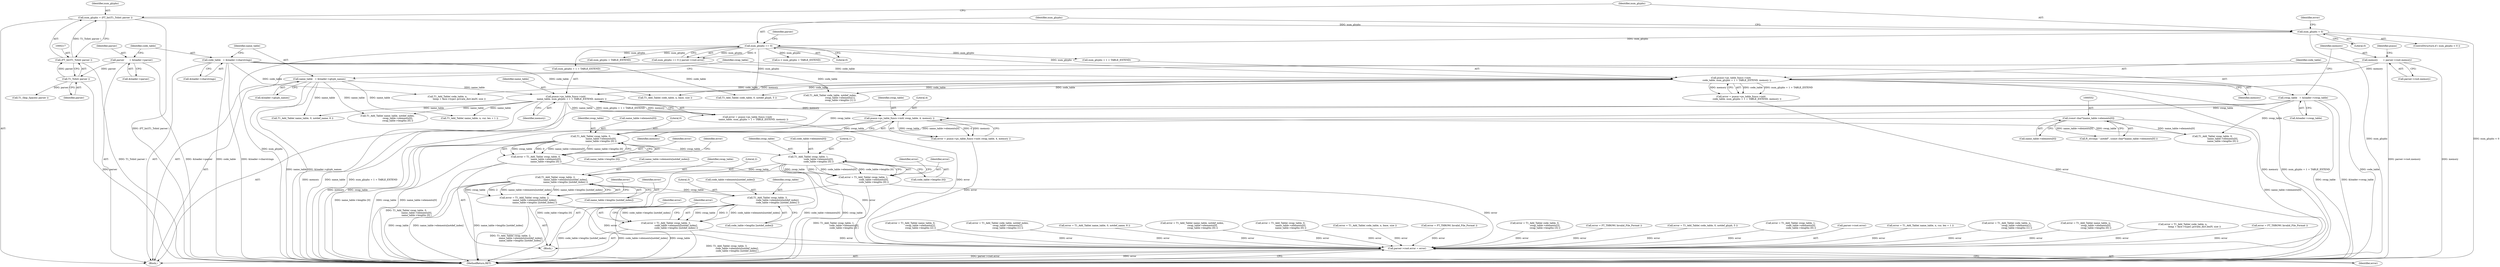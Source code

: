 digraph "0_savannah_dd89710f0f643eb0f99a3830e0712d26c7642acd@array" {
"1000561" [label="(Call,T1_Add_Table( swap_table, 0,\n                            name_table->elements[0],\n                            name_table->lengths [0] ))"];
"1000275" [label="(Call,psaux->ps_table_funcs->init( swap_table, 4, memory ))"];
"1000172" [label="(Call,swap_table   = &loader->swap_table)"];
"1000262" [label="(Call,psaux->ps_table_funcs->init(\n                name_table, num_glyphs + 1 + TABLE_EXTEND, memory ))"];
"1000165" [label="(Call,name_table   = &loader->glyph_names)"];
"1000232" [label="(Call,num_glyphs == 0)"];
"1000221" [label="(Call,num_glyphs < 0)"];
"1000214" [label="(Call,num_glyphs = (FT_Int)T1_ToInt( parser ))"];
"1000216" [label="(Call,(FT_Int)T1_ToInt( parser ))"];
"1000218" [label="(Call,T1_ToInt( parser ))"];
"1000151" [label="(Call,parser       = &loader->parser)"];
"1000249" [label="(Call,psaux->ps_table_funcs->init(\n                code_table, num_glyphs + 1 + TABLE_EXTEND, memory ))"];
"1000158" [label="(Call,code_table   = &loader->charstrings)"];
"1000179" [label="(Call,memory       = parser->root.memory)"];
"1000551" [label="(Call,(const char*)name_table->elements[0])"];
"1000559" [label="(Call,error = T1_Add_Table( swap_table, 0,\n                            name_table->elements[0],\n                            name_table->lengths [0] ))"];
"1000816" [label="(Call,parser->root.error = error)"];
"1000579" [label="(Call,T1_Add_Table( swap_table, 1,\n                            code_table->elements[0],\n                            code_table->lengths [0] ))"];
"1000577" [label="(Call,error = T1_Add_Table( swap_table, 1,\n                            code_table->elements[0],\n                            code_table->lengths [0] ))"];
"1000597" [label="(Call,T1_Add_Table( swap_table, 2,\n                            name_table->elements[notdef_index],\n                            name_table->lengths [notdef_index] ))"];
"1000595" [label="(Call,error = T1_Add_Table( swap_table, 2,\n                            name_table->elements[notdef_index],\n                            name_table->lengths [notdef_index] ))"];
"1000615" [label="(Call,T1_Add_Table( swap_table, 3,\n                            code_table->elements[notdef_index],\n                            code_table->lengths [notdef_index] ))"];
"1000613" [label="(Call,error = T1_Add_Table( swap_table, 3,\n                            code_table->elements[notdef_index],\n                            code_table->lengths [notdef_index] ))"];
"1000251" [label="(Call,num_glyphs + 1 + TABLE_EXTEND)"];
"1000412" [label="(Call,T1_Add_Table( name_table, n, cur, len + 1 ))"];
"1000765" [label="(Call,T1_Add_Table( code_table, 0, notdef_glyph, 5 ))"];
"1000685" [label="(Call,error = T1_Add_Table( code_table, 0,\n                            swap_table->elements[3],\n                            swap_table->lengths [3] ))"];
"1000172" [label="(Call,swap_table   = &loader->swap_table)"];
"1000484" [label="(Call,error = FT_THROW( Invalid_File_Format ))"];
"1000181" [label="(Call,parser->root.memory)"];
"1000468" [label="(Call,num_glyphs + TABLE_EXTEND)"];
"1000260" [label="(Call,error = psaux->ps_table_funcs->init(\n                name_table, num_glyphs + 1 + TABLE_EXTEND, memory ))"];
"1000249" [label="(Call,psaux->ps_table_funcs->init(\n                code_table, num_glyphs + 1 + TABLE_EXTEND, memory ))"];
"1000189" [label="(Identifier,psaux)"];
"1000174" [label="(Call,&loader->swap_table)"];
"1000611" [label="(Identifier,error)"];
"1000220" [label="(ControlStructure,if ( num_glyphs < 0 ))"];
"1000151" [label="(Call,parser       = &loader->parser)"];
"1000763" [label="(Call,error = T1_Add_Table( code_table, 0, notdef_glyph, 5 ))"];
"1000269" [label="(Identifier,memory)"];
"1000580" [label="(Identifier,swap_table)"];
"1000263" [label="(Identifier,name_table)"];
"1000250" [label="(Identifier,code_table)"];
"1000755" [label="(Call,T1_Add_Table( name_table, 0, notdef_name, 8 ))"];
"1000735" [label="(Call,error = T1_Add_Table( swap_table, 1,\n                            code_table->elements[0],\n                            code_table->lengths [0] ))"];
"1000221" [label="(Call,num_glyphs < 0)"];
"1000817" [label="(Call,parser->root.error)"];
"1000410" [label="(Call,error = T1_Add_Table( name_table, n, cur, len + 1 ))"];
"1000226" [label="(Identifier,error)"];
"1000791" [label="(Call,error = T1_Add_Table( code_table, n,\n                            swap_table->elements[1],\n                            swap_table->lengths [1] ))"];
"1000773" [label="(Call,error = T1_Add_Table( name_table, n,\n                            swap_table->elements[0],\n                            swap_table->lengths [0] ))"];
"1000598" [label="(Identifier,swap_table)"];
"1000569" [label="(Call,name_table->lengths [0])"];
"1000561" [label="(Call,T1_Add_Table( swap_table, 0,\n                            name_table->elements[0],\n                            name_table->lengths [0] ))"];
"1000816" [label="(Call,parser->root.error = error)"];
"1000276" [label="(Identifier,swap_table)"];
"1000599" [label="(Literal,2)"];
"1000231" [label="(Call,num_glyphs == 0 || parser->root.error)"];
"1000223" [label="(Literal,0)"];
"1000553" [label="(Call,name_table->elements[0])"];
"1000215" [label="(Identifier,num_glyphs)"];
"1000605" [label="(Call,name_table->lengths [notdef_index])"];
"1000560" [label="(Identifier,error)"];
"1000562" [label="(Identifier,swap_table)"];
"1000616" [label="(Identifier,swap_table)"];
"1000511" [label="(Call,error = T1_Add_Table( code_table, n,\n                                temp + face->type1.private_dict.lenIV, size ))"];
"1000153" [label="(Call,&loader->parser)"];
"1000582" [label="(Call,code_table->elements[0])"];
"1000149" [label="(Block,)"];
"1000823" [label="(MethodReturn,RET)"];
"1000633" [label="(Call,T1_Add_Table( name_table, notdef_index,\n                            swap_table->elements[0],\n                            swap_table->lengths [0] ))"];
"1000593" [label="(Identifier,error)"];
"1000160" [label="(Call,&loader->charstrings)"];
"1000822" [label="(Identifier,error)"];
"1000222" [label="(Identifier,num_glyphs)"];
"1000559" [label="(Call,error = T1_Add_Table( swap_table, 0,\n                            name_table->elements[0],\n                            name_table->lengths [0] ))"];
"1000247" [label="(Call,error = psaux->ps_table_funcs->init(\n                code_table, num_glyphs + 1 + TABLE_EXTEND, memory ))"];
"1000158" [label="(Call,code_table   = &loader->charstrings)"];
"1000166" [label="(Identifier,name_table)"];
"1000379" [label="(Call,error = FT_THROW( Invalid_File_Format ))"];
"1000219" [label="(Identifier,parser)"];
"1000264" [label="(Call,num_glyphs + 1 + TABLE_EXTEND)"];
"1000564" [label="(Call,name_table->elements[0])"];
"1000531" [label="(Call,T1_Add_Table( code_table, n, base, size ))"];
"1000579" [label="(Call,T1_Add_Table( swap_table, 1,\n                            code_table->elements[0],\n                            code_table->lengths [0] ))"];
"1000466" [label="(Call,n < num_glyphs + TABLE_EXTEND)"];
"1000159" [label="(Identifier,code_table)"];
"1000167" [label="(Call,&loader->glyph_names)"];
"1000667" [label="(Call,error = T1_Add_Table( name_table, 0,\n                            swap_table->elements[2],\n                            swap_table->lengths [2] ))"];
"1000578" [label="(Identifier,error)"];
"1000237" [label="(Identifier,parser)"];
"1000623" [label="(Call,code_table->lengths [notdef_index])"];
"1000649" [label="(Call,error = T1_Add_Table( code_table, notdef_index,\n                            swap_table->elements[1],\n                            swap_table->lengths [1] ))"];
"1000615" [label="(Call,T1_Add_Table( swap_table, 3,\n                            code_table->elements[notdef_index],\n                            code_table->lengths [notdef_index] ))"];
"1000753" [label="(Call,error = T1_Add_Table( name_table, 0, notdef_name, 8 ))"];
"1000631" [label="(Call,error = T1_Add_Table( name_table, notdef_index,\n                            swap_table->elements[0],\n                            swap_table->lengths [0] ))"];
"1000278" [label="(Identifier,memory)"];
"1000719" [label="(Call,T1_Add_Table( swap_table, 0,\n                            name_table->elements[0],\n                            name_table->lengths [0] ))"];
"1000152" [label="(Identifier,parser)"];
"1000256" [label="(Identifier,memory)"];
"1000651" [label="(Call,T1_Add_Table( code_table, notdef_index,\n                            swap_table->elements[1],\n                            swap_table->lengths [1] ))"];
"1000289" [label="(Call,T1_Skip_Spaces( parser ))"];
"1000614" [label="(Identifier,error)"];
"1000587" [label="(Call,code_table->lengths [0])"];
"1000717" [label="(Call,error = T1_Add_Table( swap_table, 0,\n                            name_table->elements[0],\n                            name_table->lengths [0] ))"];
"1000513" [label="(Call,T1_Add_Table( code_table, n,\n                                temp + face->type1.private_dict.lenIV, size ))"];
"1000234" [label="(Literal,0)"];
"1000581" [label="(Literal,1)"];
"1000575" [label="(Identifier,error)"];
"1000232" [label="(Call,num_glyphs == 0)"];
"1000529" [label="(Call,error = T1_Add_Table( code_table, n, base, size ))"];
"1000262" [label="(Call,psaux->ps_table_funcs->init(\n                name_table, num_glyphs + 1 + TABLE_EXTEND, memory ))"];
"1000218" [label="(Call,T1_ToInt( parser ))"];
"1000558" [label="(Block,)"];
"1000233" [label="(Identifier,num_glyphs)"];
"1000563" [label="(Literal,0)"];
"1000273" [label="(Call,error = psaux->ps_table_funcs->init( swap_table, 4, memory ))"];
"1000617" [label="(Literal,3)"];
"1000216" [label="(Call,(FT_Int)T1_ToInt( parser ))"];
"1000549" [label="(Call,ft_strcmp( \".notdef\", (const char*)name_table->elements[0] ))"];
"1000597" [label="(Call,T1_Add_Table( swap_table, 2,\n                            name_table->elements[notdef_index],\n                            name_table->lengths [notdef_index] ))"];
"1000179" [label="(Call,memory       = parser->root.memory)"];
"1000551" [label="(Call,(const char*)name_table->elements[0])"];
"1000595" [label="(Call,error = T1_Add_Table( swap_table, 2,\n                            name_table->elements[notdef_index],\n                            name_table->lengths [notdef_index] ))"];
"1000275" [label="(Call,psaux->ps_table_funcs->init( swap_table, 4, memory ))"];
"1000618" [label="(Call,code_table->elements[notdef_index])"];
"1000173" [label="(Identifier,swap_table)"];
"1000165" [label="(Call,name_table   = &loader->glyph_names)"];
"1000596" [label="(Identifier,error)"];
"1000277" [label="(Literal,4)"];
"1000225" [label="(Call,error = FT_THROW( Invalid_File_Format ))"];
"1000600" [label="(Call,name_table->elements[notdef_index])"];
"1000629" [label="(Identifier,error)"];
"1000214" [label="(Call,num_glyphs = (FT_Int)T1_ToInt( parser ))"];
"1000613" [label="(Call,error = T1_Add_Table( swap_table, 3,\n                            code_table->elements[notdef_index],\n                            code_table->lengths [notdef_index] ))"];
"1000180" [label="(Identifier,memory)"];
"1000577" [label="(Call,error = T1_Add_Table( swap_table, 1,\n                            code_table->elements[0],\n                            code_table->lengths [0] ))"];
"1000561" -> "1000559"  [label="AST: "];
"1000561" -> "1000569"  [label="CFG: "];
"1000562" -> "1000561"  [label="AST: "];
"1000563" -> "1000561"  [label="AST: "];
"1000564" -> "1000561"  [label="AST: "];
"1000569" -> "1000561"  [label="AST: "];
"1000559" -> "1000561"  [label="CFG: "];
"1000561" -> "1000823"  [label="DDG: name_table->lengths [0]"];
"1000561" -> "1000823"  [label="DDG: swap_table"];
"1000561" -> "1000823"  [label="DDG: name_table->elements[0]"];
"1000561" -> "1000559"  [label="DDG: swap_table"];
"1000561" -> "1000559"  [label="DDG: 0"];
"1000561" -> "1000559"  [label="DDG: name_table->elements[0]"];
"1000561" -> "1000559"  [label="DDG: name_table->lengths [0]"];
"1000275" -> "1000561"  [label="DDG: swap_table"];
"1000172" -> "1000561"  [label="DDG: swap_table"];
"1000551" -> "1000561"  [label="DDG: name_table->elements[0]"];
"1000561" -> "1000579"  [label="DDG: swap_table"];
"1000275" -> "1000273"  [label="AST: "];
"1000275" -> "1000278"  [label="CFG: "];
"1000276" -> "1000275"  [label="AST: "];
"1000277" -> "1000275"  [label="AST: "];
"1000278" -> "1000275"  [label="AST: "];
"1000273" -> "1000275"  [label="CFG: "];
"1000275" -> "1000823"  [label="DDG: memory"];
"1000275" -> "1000823"  [label="DDG: swap_table"];
"1000275" -> "1000273"  [label="DDG: swap_table"];
"1000275" -> "1000273"  [label="DDG: 4"];
"1000275" -> "1000273"  [label="DDG: memory"];
"1000172" -> "1000275"  [label="DDG: swap_table"];
"1000262" -> "1000275"  [label="DDG: memory"];
"1000275" -> "1000719"  [label="DDG: swap_table"];
"1000172" -> "1000149"  [label="AST: "];
"1000172" -> "1000174"  [label="CFG: "];
"1000173" -> "1000172"  [label="AST: "];
"1000174" -> "1000172"  [label="AST: "];
"1000180" -> "1000172"  [label="CFG: "];
"1000172" -> "1000823"  [label="DDG: swap_table"];
"1000172" -> "1000823"  [label="DDG: &loader->swap_table"];
"1000172" -> "1000719"  [label="DDG: swap_table"];
"1000262" -> "1000260"  [label="AST: "];
"1000262" -> "1000269"  [label="CFG: "];
"1000263" -> "1000262"  [label="AST: "];
"1000264" -> "1000262"  [label="AST: "];
"1000269" -> "1000262"  [label="AST: "];
"1000260" -> "1000262"  [label="CFG: "];
"1000262" -> "1000823"  [label="DDG: memory"];
"1000262" -> "1000823"  [label="DDG: name_table"];
"1000262" -> "1000823"  [label="DDG: num_glyphs + 1 + TABLE_EXTEND"];
"1000262" -> "1000260"  [label="DDG: name_table"];
"1000262" -> "1000260"  [label="DDG: num_glyphs + 1 + TABLE_EXTEND"];
"1000262" -> "1000260"  [label="DDG: memory"];
"1000165" -> "1000262"  [label="DDG: name_table"];
"1000232" -> "1000262"  [label="DDG: num_glyphs"];
"1000249" -> "1000262"  [label="DDG: memory"];
"1000262" -> "1000412"  [label="DDG: name_table"];
"1000262" -> "1000633"  [label="DDG: name_table"];
"1000262" -> "1000755"  [label="DDG: name_table"];
"1000165" -> "1000149"  [label="AST: "];
"1000165" -> "1000167"  [label="CFG: "];
"1000166" -> "1000165"  [label="AST: "];
"1000167" -> "1000165"  [label="AST: "];
"1000173" -> "1000165"  [label="CFG: "];
"1000165" -> "1000823"  [label="DDG: name_table"];
"1000165" -> "1000823"  [label="DDG: &loader->glyph_names"];
"1000165" -> "1000412"  [label="DDG: name_table"];
"1000165" -> "1000633"  [label="DDG: name_table"];
"1000165" -> "1000755"  [label="DDG: name_table"];
"1000232" -> "1000231"  [label="AST: "];
"1000232" -> "1000234"  [label="CFG: "];
"1000233" -> "1000232"  [label="AST: "];
"1000234" -> "1000232"  [label="AST: "];
"1000237" -> "1000232"  [label="CFG: "];
"1000231" -> "1000232"  [label="CFG: "];
"1000232" -> "1000823"  [label="DDG: num_glyphs"];
"1000232" -> "1000231"  [label="DDG: num_glyphs"];
"1000232" -> "1000231"  [label="DDG: 0"];
"1000221" -> "1000232"  [label="DDG: num_glyphs"];
"1000232" -> "1000249"  [label="DDG: num_glyphs"];
"1000232" -> "1000251"  [label="DDG: num_glyphs"];
"1000232" -> "1000264"  [label="DDG: num_glyphs"];
"1000232" -> "1000466"  [label="DDG: num_glyphs"];
"1000232" -> "1000468"  [label="DDG: num_glyphs"];
"1000221" -> "1000220"  [label="AST: "];
"1000221" -> "1000223"  [label="CFG: "];
"1000222" -> "1000221"  [label="AST: "];
"1000223" -> "1000221"  [label="AST: "];
"1000226" -> "1000221"  [label="CFG: "];
"1000233" -> "1000221"  [label="CFG: "];
"1000221" -> "1000823"  [label="DDG: num_glyphs < 0"];
"1000221" -> "1000823"  [label="DDG: num_glyphs"];
"1000214" -> "1000221"  [label="DDG: num_glyphs"];
"1000214" -> "1000149"  [label="AST: "];
"1000214" -> "1000216"  [label="CFG: "];
"1000215" -> "1000214"  [label="AST: "];
"1000216" -> "1000214"  [label="AST: "];
"1000222" -> "1000214"  [label="CFG: "];
"1000214" -> "1000823"  [label="DDG: (FT_Int)T1_ToInt( parser )"];
"1000216" -> "1000214"  [label="DDG: T1_ToInt( parser )"];
"1000216" -> "1000218"  [label="CFG: "];
"1000217" -> "1000216"  [label="AST: "];
"1000218" -> "1000216"  [label="AST: "];
"1000216" -> "1000823"  [label="DDG: T1_ToInt( parser )"];
"1000218" -> "1000216"  [label="DDG: parser"];
"1000218" -> "1000219"  [label="CFG: "];
"1000219" -> "1000218"  [label="AST: "];
"1000218" -> "1000823"  [label="DDG: parser"];
"1000151" -> "1000218"  [label="DDG: parser"];
"1000218" -> "1000289"  [label="DDG: parser"];
"1000151" -> "1000149"  [label="AST: "];
"1000151" -> "1000153"  [label="CFG: "];
"1000152" -> "1000151"  [label="AST: "];
"1000153" -> "1000151"  [label="AST: "];
"1000159" -> "1000151"  [label="CFG: "];
"1000151" -> "1000823"  [label="DDG: &loader->parser"];
"1000249" -> "1000247"  [label="AST: "];
"1000249" -> "1000256"  [label="CFG: "];
"1000250" -> "1000249"  [label="AST: "];
"1000251" -> "1000249"  [label="AST: "];
"1000256" -> "1000249"  [label="AST: "];
"1000247" -> "1000249"  [label="CFG: "];
"1000249" -> "1000823"  [label="DDG: memory"];
"1000249" -> "1000823"  [label="DDG: num_glyphs + 1 + TABLE_EXTEND"];
"1000249" -> "1000823"  [label="DDG: code_table"];
"1000249" -> "1000247"  [label="DDG: code_table"];
"1000249" -> "1000247"  [label="DDG: num_glyphs + 1 + TABLE_EXTEND"];
"1000249" -> "1000247"  [label="DDG: memory"];
"1000158" -> "1000249"  [label="DDG: code_table"];
"1000179" -> "1000249"  [label="DDG: memory"];
"1000249" -> "1000513"  [label="DDG: code_table"];
"1000249" -> "1000531"  [label="DDG: code_table"];
"1000249" -> "1000651"  [label="DDG: code_table"];
"1000249" -> "1000765"  [label="DDG: code_table"];
"1000158" -> "1000149"  [label="AST: "];
"1000158" -> "1000160"  [label="CFG: "];
"1000159" -> "1000158"  [label="AST: "];
"1000160" -> "1000158"  [label="AST: "];
"1000166" -> "1000158"  [label="CFG: "];
"1000158" -> "1000823"  [label="DDG: code_table"];
"1000158" -> "1000823"  [label="DDG: &loader->charstrings"];
"1000158" -> "1000513"  [label="DDG: code_table"];
"1000158" -> "1000531"  [label="DDG: code_table"];
"1000158" -> "1000651"  [label="DDG: code_table"];
"1000158" -> "1000765"  [label="DDG: code_table"];
"1000179" -> "1000149"  [label="AST: "];
"1000179" -> "1000181"  [label="CFG: "];
"1000180" -> "1000179"  [label="AST: "];
"1000181" -> "1000179"  [label="AST: "];
"1000189" -> "1000179"  [label="CFG: "];
"1000179" -> "1000823"  [label="DDG: parser->root.memory"];
"1000179" -> "1000823"  [label="DDG: memory"];
"1000551" -> "1000549"  [label="AST: "];
"1000551" -> "1000553"  [label="CFG: "];
"1000552" -> "1000551"  [label="AST: "];
"1000553" -> "1000551"  [label="AST: "];
"1000549" -> "1000551"  [label="CFG: "];
"1000551" -> "1000823"  [label="DDG: name_table->elements[0]"];
"1000551" -> "1000549"  [label="DDG: name_table->elements[0]"];
"1000551" -> "1000719"  [label="DDG: name_table->elements[0]"];
"1000559" -> "1000558"  [label="AST: "];
"1000560" -> "1000559"  [label="AST: "];
"1000575" -> "1000559"  [label="CFG: "];
"1000559" -> "1000823"  [label="DDG: T1_Add_Table( swap_table, 0,\n                            name_table->elements[0],\n                            name_table->lengths [0] )"];
"1000559" -> "1000816"  [label="DDG: error"];
"1000816" -> "1000149"  [label="AST: "];
"1000816" -> "1000822"  [label="CFG: "];
"1000817" -> "1000816"  [label="AST: "];
"1000822" -> "1000816"  [label="AST: "];
"1000823" -> "1000816"  [label="CFG: "];
"1000816" -> "1000823"  [label="DDG: parser->root.error"];
"1000816" -> "1000823"  [label="DDG: error"];
"1000667" -> "1000816"  [label="DDG: error"];
"1000225" -> "1000816"  [label="DDG: error"];
"1000273" -> "1000816"  [label="DDG: error"];
"1000685" -> "1000816"  [label="DDG: error"];
"1000773" -> "1000816"  [label="DDG: error"];
"1000717" -> "1000816"  [label="DDG: error"];
"1000260" -> "1000816"  [label="DDG: error"];
"1000735" -> "1000816"  [label="DDG: error"];
"1000484" -> "1000816"  [label="DDG: error"];
"1000613" -> "1000816"  [label="DDG: error"];
"1000247" -> "1000816"  [label="DDG: error"];
"1000791" -> "1000816"  [label="DDG: error"];
"1000753" -> "1000816"  [label="DDG: error"];
"1000649" -> "1000816"  [label="DDG: error"];
"1000410" -> "1000816"  [label="DDG: error"];
"1000631" -> "1000816"  [label="DDG: error"];
"1000379" -> "1000816"  [label="DDG: error"];
"1000595" -> "1000816"  [label="DDG: error"];
"1000577" -> "1000816"  [label="DDG: error"];
"1000529" -> "1000816"  [label="DDG: error"];
"1000763" -> "1000816"  [label="DDG: error"];
"1000511" -> "1000816"  [label="DDG: error"];
"1000579" -> "1000577"  [label="AST: "];
"1000579" -> "1000587"  [label="CFG: "];
"1000580" -> "1000579"  [label="AST: "];
"1000581" -> "1000579"  [label="AST: "];
"1000582" -> "1000579"  [label="AST: "];
"1000587" -> "1000579"  [label="AST: "];
"1000577" -> "1000579"  [label="CFG: "];
"1000579" -> "1000823"  [label="DDG: swap_table"];
"1000579" -> "1000823"  [label="DDG: code_table->lengths [0]"];
"1000579" -> "1000823"  [label="DDG: code_table->elements[0]"];
"1000579" -> "1000577"  [label="DDG: swap_table"];
"1000579" -> "1000577"  [label="DDG: 1"];
"1000579" -> "1000577"  [label="DDG: code_table->elements[0]"];
"1000579" -> "1000577"  [label="DDG: code_table->lengths [0]"];
"1000579" -> "1000597"  [label="DDG: swap_table"];
"1000577" -> "1000558"  [label="AST: "];
"1000578" -> "1000577"  [label="AST: "];
"1000593" -> "1000577"  [label="CFG: "];
"1000577" -> "1000823"  [label="DDG: T1_Add_Table( swap_table, 1,\n                            code_table->elements[0],\n                            code_table->lengths [0] )"];
"1000597" -> "1000595"  [label="AST: "];
"1000597" -> "1000605"  [label="CFG: "];
"1000598" -> "1000597"  [label="AST: "];
"1000599" -> "1000597"  [label="AST: "];
"1000600" -> "1000597"  [label="AST: "];
"1000605" -> "1000597"  [label="AST: "];
"1000595" -> "1000597"  [label="CFG: "];
"1000597" -> "1000823"  [label="DDG: swap_table"];
"1000597" -> "1000823"  [label="DDG: name_table->elements[notdef_index]"];
"1000597" -> "1000823"  [label="DDG: name_table->lengths [notdef_index]"];
"1000597" -> "1000595"  [label="DDG: swap_table"];
"1000597" -> "1000595"  [label="DDG: 2"];
"1000597" -> "1000595"  [label="DDG: name_table->elements[notdef_index]"];
"1000597" -> "1000595"  [label="DDG: name_table->lengths [notdef_index]"];
"1000597" -> "1000615"  [label="DDG: swap_table"];
"1000595" -> "1000558"  [label="AST: "];
"1000596" -> "1000595"  [label="AST: "];
"1000611" -> "1000595"  [label="CFG: "];
"1000595" -> "1000823"  [label="DDG: T1_Add_Table( swap_table, 2,\n                            name_table->elements[notdef_index],\n                            name_table->lengths [notdef_index] )"];
"1000615" -> "1000613"  [label="AST: "];
"1000615" -> "1000623"  [label="CFG: "];
"1000616" -> "1000615"  [label="AST: "];
"1000617" -> "1000615"  [label="AST: "];
"1000618" -> "1000615"  [label="AST: "];
"1000623" -> "1000615"  [label="AST: "];
"1000613" -> "1000615"  [label="CFG: "];
"1000615" -> "1000823"  [label="DDG: code_table->lengths [notdef_index]"];
"1000615" -> "1000823"  [label="DDG: code_table->elements[notdef_index]"];
"1000615" -> "1000823"  [label="DDG: swap_table"];
"1000615" -> "1000613"  [label="DDG: swap_table"];
"1000615" -> "1000613"  [label="DDG: 3"];
"1000615" -> "1000613"  [label="DDG: code_table->elements[notdef_index]"];
"1000615" -> "1000613"  [label="DDG: code_table->lengths [notdef_index]"];
"1000613" -> "1000558"  [label="AST: "];
"1000614" -> "1000613"  [label="AST: "];
"1000629" -> "1000613"  [label="CFG: "];
"1000613" -> "1000823"  [label="DDG: T1_Add_Table( swap_table, 3,\n                            code_table->elements[notdef_index],\n                            code_table->lengths [notdef_index] )"];
}
